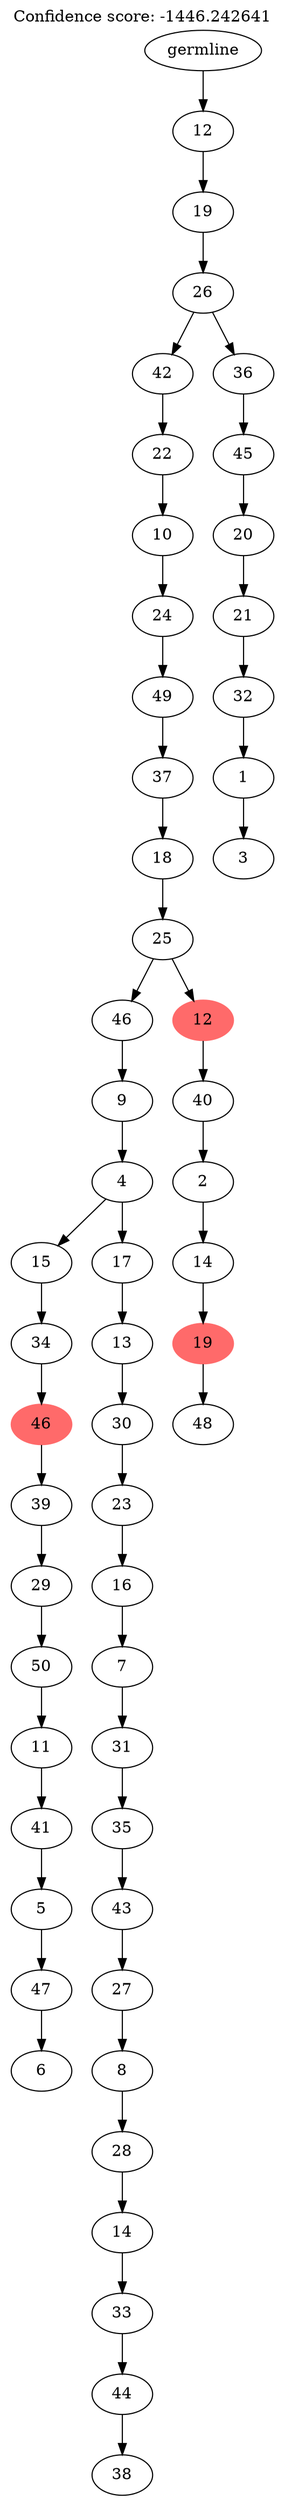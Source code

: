 digraph g {
	"53" -> "54";
	"54" [label="6"];
	"52" -> "53";
	"53" [label="47"];
	"51" -> "52";
	"52" [label="5"];
	"50" -> "51";
	"51" [label="41"];
	"49" -> "50";
	"50" [label="11"];
	"48" -> "49";
	"49" [label="50"];
	"47" -> "48";
	"48" [label="29"];
	"46" -> "47";
	"47" [label="39"];
	"45" -> "46";
	"46" [color=indianred1, style=filled, label="46"];
	"44" -> "45";
	"45" [label="34"];
	"42" -> "43";
	"43" [label="38"];
	"41" -> "42";
	"42" [label="44"];
	"40" -> "41";
	"41" [label="33"];
	"39" -> "40";
	"40" [label="14"];
	"38" -> "39";
	"39" [label="28"];
	"37" -> "38";
	"38" [label="8"];
	"36" -> "37";
	"37" [label="27"];
	"35" -> "36";
	"36" [label="43"];
	"34" -> "35";
	"35" [label="35"];
	"33" -> "34";
	"34" [label="31"];
	"32" -> "33";
	"33" [label="7"];
	"31" -> "32";
	"32" [label="16"];
	"30" -> "31";
	"31" [label="23"];
	"29" -> "30";
	"30" [label="30"];
	"28" -> "29";
	"29" [label="13"];
	"27" -> "28";
	"28" [label="17"];
	"27" -> "44";
	"44" [label="15"];
	"26" -> "27";
	"27" [label="4"];
	"25" -> "26";
	"26" [label="9"];
	"23" -> "24";
	"24" [label="48"];
	"22" -> "23";
	"23" [color=indianred1, style=filled, label="19"];
	"21" -> "22";
	"22" [label="14"];
	"20" -> "21";
	"21" [label="2"];
	"19" -> "20";
	"20" [label="40"];
	"18" -> "19";
	"19" [color=indianred1, style=filled, label="12"];
	"18" -> "25";
	"25" [label="46"];
	"17" -> "18";
	"18" [label="25"];
	"16" -> "17";
	"17" [label="18"];
	"15" -> "16";
	"16" [label="37"];
	"14" -> "15";
	"15" [label="49"];
	"13" -> "14";
	"14" [label="24"];
	"12" -> "13";
	"13" [label="10"];
	"11" -> "12";
	"12" [label="22"];
	"9" -> "10";
	"10" [label="3"];
	"8" -> "9";
	"9" [label="1"];
	"7" -> "8";
	"8" [label="32"];
	"6" -> "7";
	"7" [label="21"];
	"5" -> "6";
	"6" [label="20"];
	"4" -> "5";
	"5" [label="45"];
	"3" -> "4";
	"4" [label="36"];
	"3" -> "11";
	"11" [label="42"];
	"2" -> "3";
	"3" [label="26"];
	"1" -> "2";
	"2" [label="19"];
	"0" -> "1";
	"1" [label="12"];
	"0" [label="germline"];
	labelloc="t";
	label="Confidence score: -1446.242641";
}
